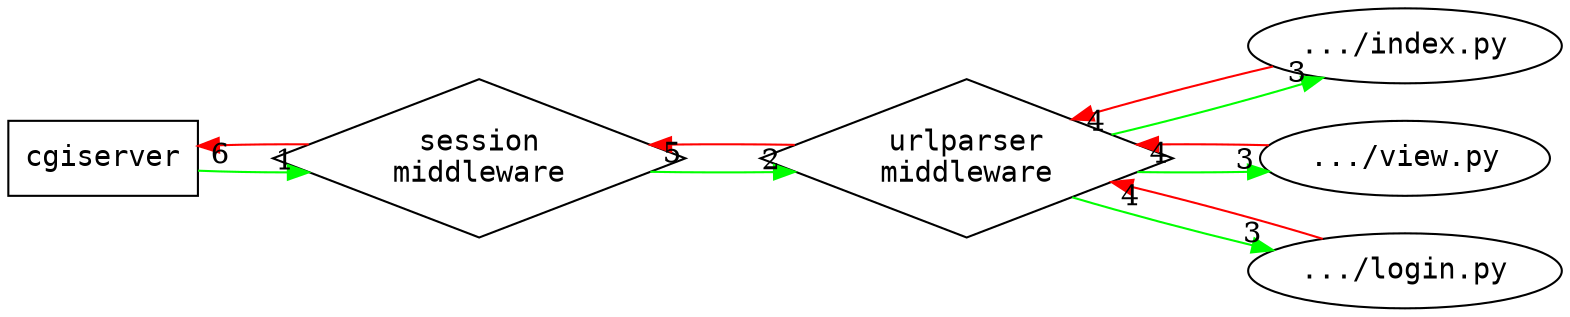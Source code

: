 digraph A {
    rankdir=LR;
    ranksep=0.5;
    cgiserver [fontname=Terminal,shape=box];
    session [fontname=Terminal,shape=polygon,orientation=45,label="session\nmiddleware"];
    urlparser [fontname=Terminal,shape=polygon,orientation=45,label="urlparser\nmiddleware"];
    index [fontname=Terminal, label=".../index.py"];
    view [fontname=Terminal, label=".../view.py"];
    login [fontname=Terminal, label=".../login.py"];
    cgiserver -> session [headlabel=1,color=green,labelfontcolor=black,labeldistance=1.2];
    session -> urlparser [headlabel=2,color=green,labelfontcolor=black,labeldistance=1.2];
    urlparser -> index [headlabel=3,color=green,labelfontcolor=black,labeldistance=1.2];
    urlparser -> view [headlabel=3,color=green,labelfontcolor=black,labeldistance=1.2];
    urlparser -> login [headlabel=3,color=green,labelfontcolor=black,labeldistance=1.2];

    session -> cgiserver [headlabel=6,color=red,labelfontcolor=black,labeldistance=1.2];
    urlparser -> session [headlabel=5,color=red,labelfontcolor=black,labeldistance=1.2];
    index -> urlparser [headlabel=4,color=red,labelfontcolor=black,labeldistance=1.2];
    view -> urlparser [headlabel=4,color=red,labelfontcolor=black,labeldistance=1.2];
    login -> urlparser [headlabel=4,color=red,labelfontcolor=black,labeldistance=1.2];
}
